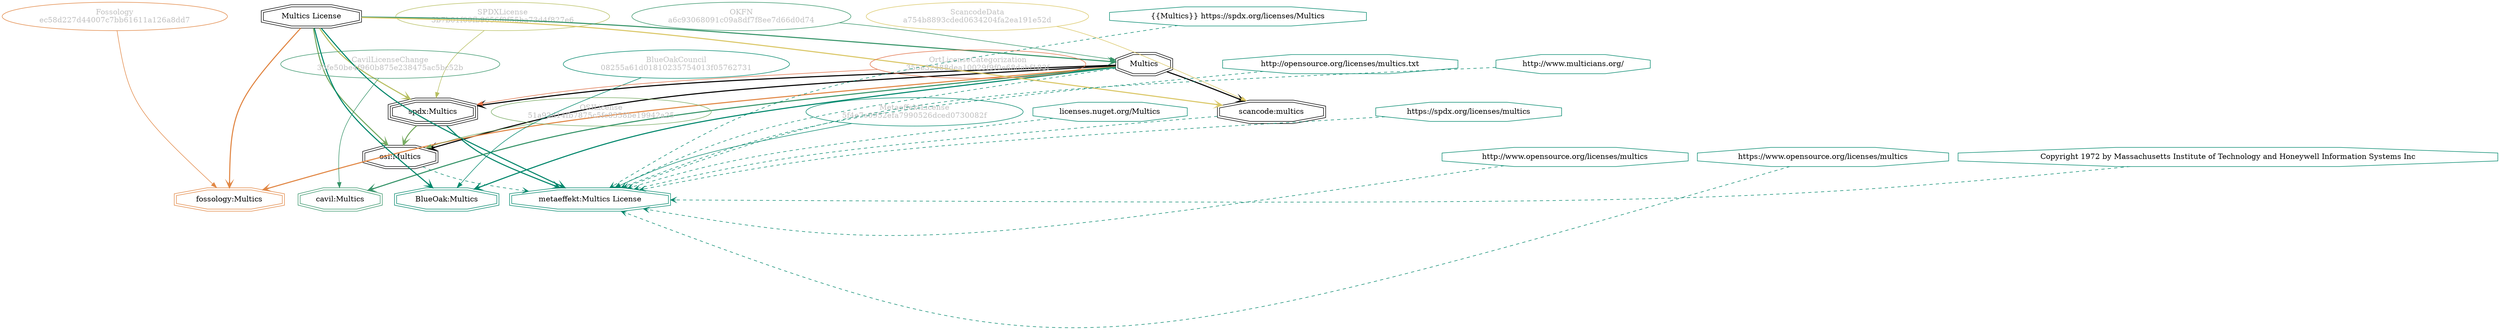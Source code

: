 strict digraph {
    node [shape=box];
    graph [splines=curved];
    2980 [label="SPDXLicense\n3b7b01f09fb9656f0f55ba73d4f827e6"
         ,fontcolor=gray
         ,color="#b8bf62"
         ,fillcolor="beige;1"
         ,shape=ellipse];
    2981 [label="spdx:Multics"
         ,shape=tripleoctagon];
    2982 [label=Multics
         ,shape=doubleoctagon];
    2983 [label="Multics License"
         ,shape=doubleoctagon];
    5177 [label="OSILicense\n51a92d14fb7875c5fc8358be19942a25"
         ,fontcolor=gray
         ,color="#78ab63"
         ,fillcolor="beige;1"
         ,shape=ellipse];
    5178 [label="osi:Multics"
         ,shape=doubleoctagon];
    8899 [label="BlueOakCouncil\n08255a61d01810235754013f05762731"
         ,fontcolor=gray
         ,color="#00876c"
         ,fillcolor="beige;1"
         ,shape=ellipse];
    8900 [label="BlueOak:Multics"
         ,color="#00876c"
         ,shape=doubleoctagon];
    20367 [label="ScancodeData\na754b8893cded0634204fa2ea191e52d"
          ,fontcolor=gray
          ,color="#dac767"
          ,fillcolor="beige;1"
          ,shape=ellipse];
    20368 [label="scancode:multics"
          ,shape=doubleoctagon];
    26967 [label="Fossology\nec58d227d44007c7bb61611a126a8dd7"
          ,fontcolor=gray
          ,color="#e18745"
          ,fillcolor="beige;1"
          ,shape=ellipse];
    26968 [label="fossology:Multics"
          ,color="#e18745"
          ,shape=doubleoctagon];
    28338 [label="OKFN\na6c93068091c09a8df7f8ee7d66d0d74"
          ,fontcolor=gray
          ,color="#379469"
          ,fillcolor="beige;1"
          ,shape=ellipse];
    35085 [label="OrtLicenseCategorization\n355e32488dea10029f9f0e68dabf183f"
          ,fontcolor=gray
          ,color="#e06f45"
          ,fillcolor="beige;1"
          ,shape=ellipse];
    37223 [label="CavilLicenseChange\n30fe50be4f960b875e238475ac5bc52b"
          ,fontcolor=gray
          ,color="#379469"
          ,fillcolor="beige;1"
          ,shape=ellipse];
    37224 [label="cavil:Multics"
          ,color="#379469"
          ,shape=doubleoctagon];
    44700 [label="MetaeffektLicense\n5f4e7e0952efa7990526dced0730082f"
          ,fontcolor=gray
          ,color="#00876c"
          ,fillcolor="beige;1"
          ,shape=ellipse];
    44701 [label="metaeffekt:Multics License"
          ,color="#00876c"
          ,shape=doubleoctagon];
    44702 [label="http://opensource.org/licenses/multics.txt"
          ,color="#00876c"
          ,shape=octagon];
    44704 [label="licenses.nuget.org/Multics"
          ,color="#00876c"
          ,shape=octagon];
    44705 [label="{{Multics}} https://spdx.org/licenses/Multics"
          ,color="#00876c"
          ,shape=octagon];
    44707 [label="http://www.multicians.org/"
          ,color="#00876c"
          ,shape=octagon];
    44709 [label="https://spdx.org/licenses/multics"
          ,color="#00876c"
          ,shape=octagon];
    44710 [label="http://www.opensource.org/licenses/multics"
          ,color="#00876c"
          ,shape=octagon];
    44712 [label="https://www.opensource.org/licenses/multics"
          ,color="#00876c"
          ,shape=octagon];
    44713 [label="Copyright 1972 by Massachusetts Institute of Technology and Honeywell Information Systems Inc"
          ,color="#00876c"
          ,shape=octagon];
    2980 -> 2981 [weight=0.5
                 ,color="#b8bf62"];
    2981 -> 5178 [style=bold
                 ,arrowhead=vee
                 ,weight=0.7
                 ,color="#78ab63"];
    2981 -> 44701 [style=bold
                  ,arrowhead=vee
                  ,weight=0.7
                  ,color="#00876c"];
    2982 -> 2981 [style=bold
                 ,arrowhead=vee
                 ,weight=0.7];
    2982 -> 5178 [style=bold
                 ,arrowhead=vee
                 ,weight=0.7];
    2982 -> 8900 [style=bold
                 ,arrowhead=vee
                 ,weight=0.7
                 ,color="#00876c"];
    2982 -> 20368 [style=bold
                  ,arrowhead=vee
                  ,weight=0.7];
    2982 -> 26968 [style=bold
                  ,arrowhead=vee
                  ,weight=0.7
                  ,color="#e18745"];
    2982 -> 37224 [style=bold
                  ,arrowhead=vee
                  ,weight=0.7
                  ,color="#379469"];
    2982 -> 37224 [style=bold
                  ,arrowhead=vee
                  ,weight=0.7
                  ,color="#379469"];
    2982 -> 44701 [style=dashed
                  ,arrowhead=vee
                  ,weight=0.5
                  ,color="#00876c"];
    2983 -> 2981 [style=bold
                 ,arrowhead=vee
                 ,weight=0.7
                 ,color="#b8bf62"];
    2983 -> 2982 [style=bold
                 ,arrowhead=vee
                 ,weight=0.7
                 ,color="#379469"];
    2983 -> 5178 [style=bold
                 ,arrowhead=vee
                 ,weight=0.7
                 ,color="#78ab63"];
    2983 -> 8900 [style=bold
                 ,arrowhead=vee
                 ,weight=0.7
                 ,color="#00876c"];
    2983 -> 20368 [style=bold
                  ,arrowhead=vee
                  ,weight=0.7
                  ,color="#dac767"];
    2983 -> 26968 [style=bold
                  ,arrowhead=vee
                  ,weight=0.7
                  ,color="#e18745"];
    2983 -> 44701 [style=bold
                  ,arrowhead=vee
                  ,weight=0.7
                  ,color="#00876c"];
    2983 -> 44701 [style=bold
                  ,arrowhead=vee
                  ,weight=0.7
                  ,color="#00876c"];
    5177 -> 5178 [weight=0.5
                 ,color="#78ab63"];
    5178 -> 44701 [style=dashed
                  ,arrowhead=vee
                  ,weight=0.5
                  ,color="#00876c"];
    8899 -> 8900 [weight=0.5
                 ,color="#00876c"];
    20367 -> 20368 [weight=0.5
                   ,color="#dac767"];
    20368 -> 44701 [style=dashed
                   ,arrowhead=vee
                   ,weight=0.5
                   ,color="#00876c"];
    26967 -> 26968 [weight=0.5
                   ,color="#e18745"];
    28338 -> 2982 [weight=0.5
                  ,color="#379469"];
    35085 -> 2981 [weight=0.5
                  ,color="#e06f45"];
    37223 -> 37224 [weight=0.5
                   ,color="#379469"];
    44700 -> 44701 [weight=0.5
                   ,color="#00876c"];
    44702 -> 44701 [style=dashed
                   ,arrowhead=vee
                   ,weight=0.5
                   ,color="#00876c"];
    44704 -> 44701 [style=dashed
                   ,arrowhead=vee
                   ,weight=0.5
                   ,color="#00876c"];
    44705 -> 44701 [style=dashed
                   ,arrowhead=vee
                   ,weight=0.5
                   ,color="#00876c"];
    44707 -> 44701 [style=dashed
                   ,arrowhead=vee
                   ,weight=0.5
                   ,color="#00876c"];
    44709 -> 44701 [style=dashed
                   ,arrowhead=vee
                   ,weight=0.5
                   ,color="#00876c"];
    44710 -> 44701 [style=dashed
                   ,arrowhead=vee
                   ,weight=0.5
                   ,color="#00876c"];
    44712 -> 44701 [style=dashed
                   ,arrowhead=vee
                   ,weight=0.5
                   ,color="#00876c"];
    44713 -> 44701 [style=dashed
                   ,arrowhead=vee
                   ,weight=0.5
                   ,color="#00876c"];
}
